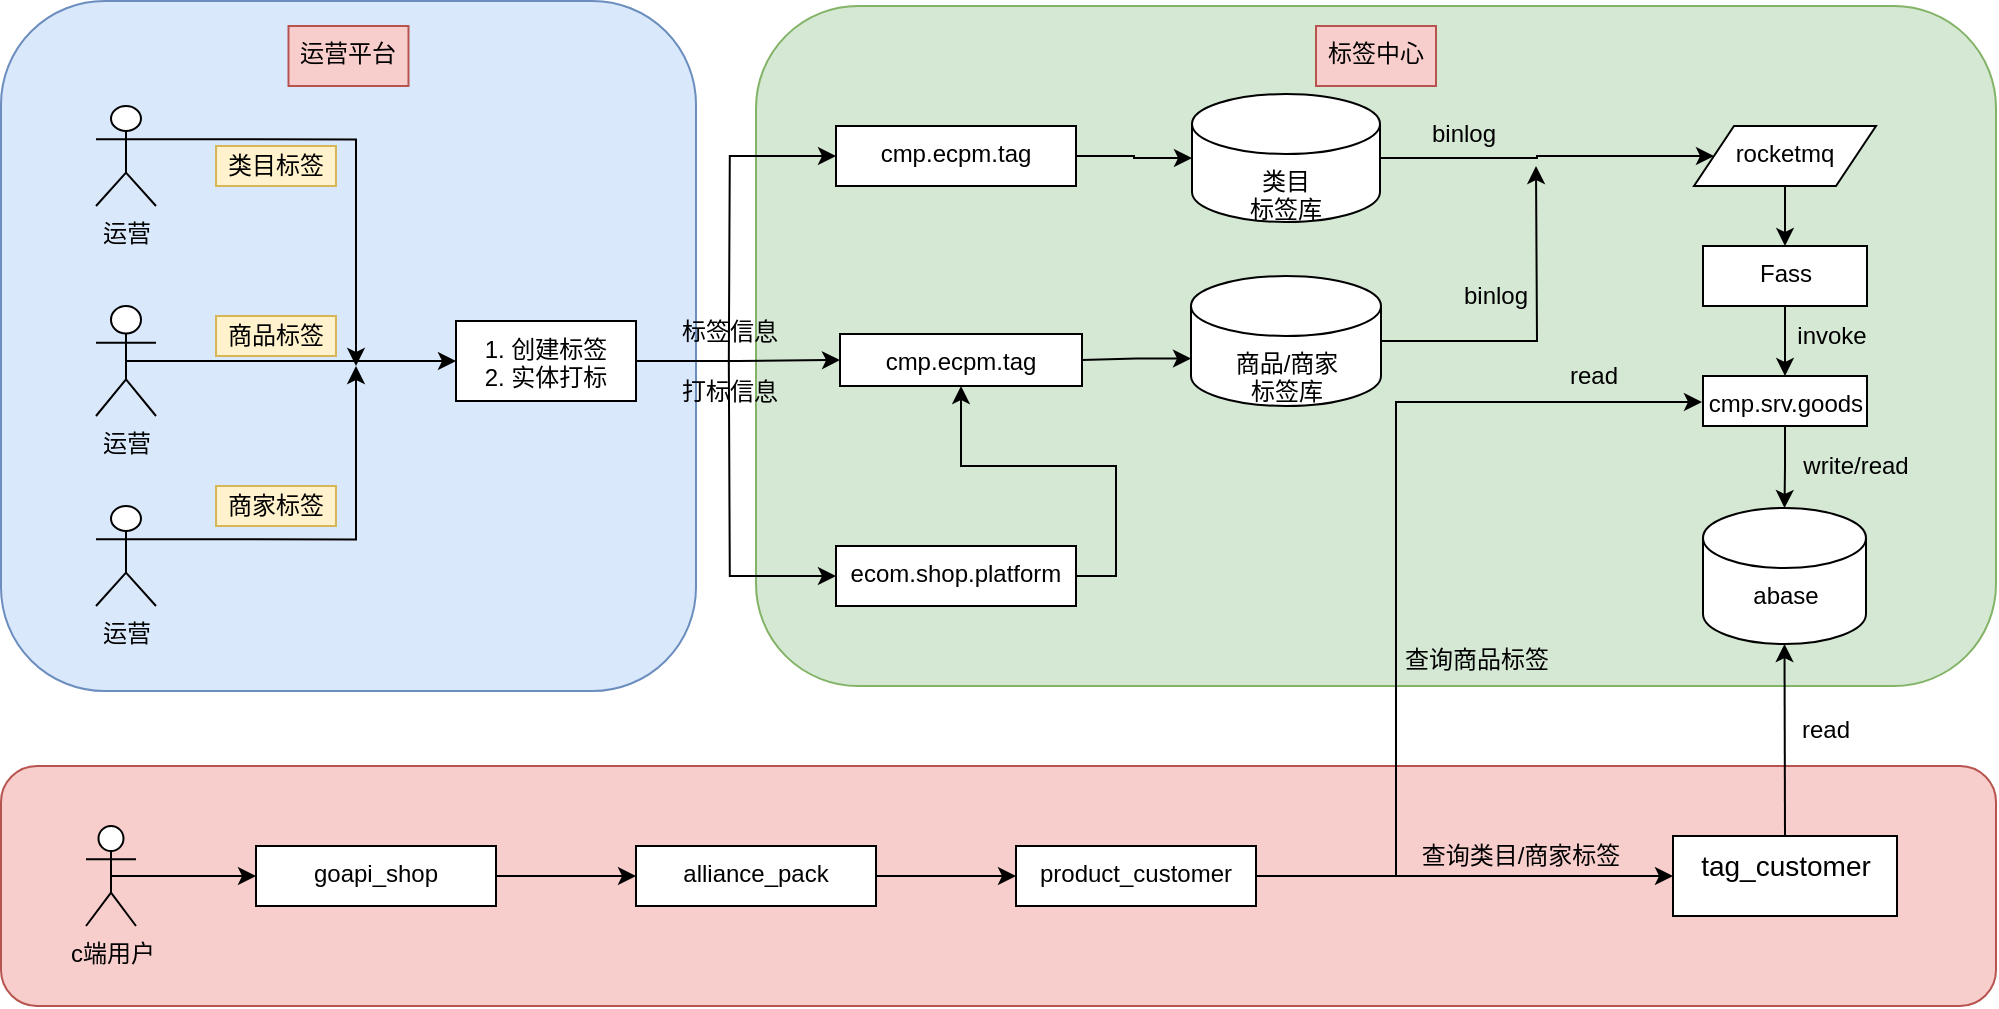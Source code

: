 <mxfile version="14.7.2" type="github">
  <diagram id="BB7XbYbS8ygQ2GhtSa3Q" name="Page-1">
    <mxGraphModel dx="1113" dy="722" grid="0" gridSize="10" guides="1" tooltips="1" connect="1" arrows="1" fold="1" page="0" pageScale="1" pageWidth="2336" pageHeight="1654" math="0" shadow="0">
      <root>
        <mxCell id="0" />
        <mxCell id="1" parent="0" />
        <mxCell id="x5FEee_XjgUS8_5zKWIf-84" value="" style="rounded=1;whiteSpace=wrap;html=1;verticalAlign=top;fillColor=#f8cecc;strokeColor=#b85450;" vertex="1" parent="1">
          <mxGeometry x="212.5" y="450" width="997.5" height="120" as="geometry" />
        </mxCell>
        <mxCell id="x5FEee_XjgUS8_5zKWIf-66" value="" style="rounded=1;whiteSpace=wrap;html=1;verticalAlign=top;fillColor=#dae8fc;strokeColor=#6c8ebf;" vertex="1" parent="1">
          <mxGeometry x="212.5" y="67.5" width="347.5" height="345" as="geometry" />
        </mxCell>
        <mxCell id="x5FEee_XjgUS8_5zKWIf-57" value="" style="rounded=1;whiteSpace=wrap;html=1;verticalAlign=top;fillColor=#d5e8d4;strokeColor=#82b366;" vertex="1" parent="1">
          <mxGeometry x="590" y="70" width="620" height="340" as="geometry" />
        </mxCell>
        <mxCell id="x5FEee_XjgUS8_5zKWIf-21" style="edgeStyle=orthogonalEdgeStyle;rounded=0;orthogonalLoop=1;jettySize=auto;html=1;exitX=1;exitY=0.333;exitDx=0;exitDy=0;exitPerimeter=0;" edge="1" parent="1" source="x5FEee_XjgUS8_5zKWIf-10">
          <mxGeometry relative="1" as="geometry">
            <mxPoint x="390" y="250" as="targetPoint" />
            <Array as="points">
              <mxPoint x="390" y="137" />
              <mxPoint x="390" y="250" />
            </Array>
          </mxGeometry>
        </mxCell>
        <mxCell id="x5FEee_XjgUS8_5zKWIf-10" value="运营" style="shape=umlActor;verticalLabelPosition=bottom;verticalAlign=top;html=1;outlineConnect=0;" vertex="1" parent="1">
          <mxGeometry x="260" y="120" width="30" height="50" as="geometry" />
        </mxCell>
        <mxCell id="x5FEee_XjgUS8_5zKWIf-20" style="edgeStyle=orthogonalEdgeStyle;rounded=0;orthogonalLoop=1;jettySize=auto;html=1;exitX=0.5;exitY=0.5;exitDx=0;exitDy=0;exitPerimeter=0;entryX=0;entryY=0.5;entryDx=0;entryDy=0;" edge="1" parent="1" source="x5FEee_XjgUS8_5zKWIf-15" target="x5FEee_XjgUS8_5zKWIf-18">
          <mxGeometry relative="1" as="geometry">
            <Array as="points">
              <mxPoint x="390" y="248" />
              <mxPoint x="390" y="248" />
            </Array>
          </mxGeometry>
        </mxCell>
        <mxCell id="x5FEee_XjgUS8_5zKWIf-15" value="运营" style="shape=umlActor;verticalLabelPosition=bottom;verticalAlign=top;html=1;outlineConnect=0;" vertex="1" parent="1">
          <mxGeometry x="260" y="220" width="30" height="55" as="geometry" />
        </mxCell>
        <mxCell id="x5FEee_XjgUS8_5zKWIf-22" style="edgeStyle=orthogonalEdgeStyle;rounded=0;orthogonalLoop=1;jettySize=auto;html=1;exitX=1;exitY=0.333;exitDx=0;exitDy=0;exitPerimeter=0;" edge="1" parent="1" source="x5FEee_XjgUS8_5zKWIf-16">
          <mxGeometry relative="1" as="geometry">
            <mxPoint x="390" y="250" as="targetPoint" />
            <Array as="points">
              <mxPoint x="390" y="337" />
              <mxPoint x="390" y="250" />
            </Array>
          </mxGeometry>
        </mxCell>
        <mxCell id="x5FEee_XjgUS8_5zKWIf-16" value="运营" style="shape=umlActor;verticalLabelPosition=bottom;verticalAlign=top;html=1;outlineConnect=0;" vertex="1" parent="1">
          <mxGeometry x="260" y="320" width="30" height="50" as="geometry" />
        </mxCell>
        <mxCell id="x5FEee_XjgUS8_5zKWIf-92" style="edgeStyle=orthogonalEdgeStyle;rounded=0;orthogonalLoop=1;jettySize=auto;html=1;exitX=1;exitY=0.5;exitDx=0;exitDy=0;entryX=0;entryY=0.5;entryDx=0;entryDy=0;startArrow=none;startFill=0;endArrow=classic;endFill=1;" edge="1" parent="1" source="x5FEee_XjgUS8_5zKWIf-18" target="x5FEee_XjgUS8_5zKWIf-32">
          <mxGeometry relative="1" as="geometry" />
        </mxCell>
        <mxCell id="x5FEee_XjgUS8_5zKWIf-18" value="1. 创建标签&lt;br&gt;2. 实体打标" style="rounded=0;whiteSpace=wrap;html=1;verticalAlign=top;" vertex="1" parent="1">
          <mxGeometry x="440" y="227.5" width="90" height="40" as="geometry" />
        </mxCell>
        <mxCell id="x5FEee_XjgUS8_5zKWIf-23" value="类目标签" style="text;html=1;strokeColor=#d6b656;fillColor=#fff2cc;align=center;verticalAlign=middle;whiteSpace=wrap;rounded=0;" vertex="1" parent="1">
          <mxGeometry x="320" y="140" width="60" height="20" as="geometry" />
        </mxCell>
        <mxCell id="x5FEee_XjgUS8_5zKWIf-24" value="商品标签" style="text;html=1;strokeColor=#d6b656;fillColor=#fff2cc;align=center;verticalAlign=middle;whiteSpace=wrap;rounded=0;" vertex="1" parent="1">
          <mxGeometry x="320" y="225" width="60" height="20" as="geometry" />
        </mxCell>
        <mxCell id="x5FEee_XjgUS8_5zKWIf-26" value="商家标签" style="text;html=1;strokeColor=#d6b656;fillColor=#fff2cc;align=center;verticalAlign=middle;whiteSpace=wrap;rounded=0;" vertex="1" parent="1">
          <mxGeometry x="320" y="310" width="60" height="20" as="geometry" />
        </mxCell>
        <mxCell id="x5FEee_XjgUS8_5zKWIf-29" value="运营平台" style="rounded=0;whiteSpace=wrap;html=1;verticalAlign=top;fillColor=#f8cecc;strokeColor=#b85450;" vertex="1" parent="1">
          <mxGeometry x="356.25" y="80" width="60" height="30" as="geometry" />
        </mxCell>
        <mxCell id="x5FEee_XjgUS8_5zKWIf-36" style="edgeStyle=orthogonalEdgeStyle;rounded=0;orthogonalLoop=1;jettySize=auto;html=1;exitX=1;exitY=0.5;exitDx=0;exitDy=0;entryX=0;entryY=0.5;entryDx=0;entryDy=0;entryPerimeter=0;" edge="1" parent="1" source="x5FEee_XjgUS8_5zKWIf-31" target="x5FEee_XjgUS8_5zKWIf-34">
          <mxGeometry relative="1" as="geometry" />
        </mxCell>
        <mxCell id="x5FEee_XjgUS8_5zKWIf-95" style="edgeStyle=orthogonalEdgeStyle;rounded=0;orthogonalLoop=1;jettySize=auto;html=1;exitX=0;exitY=0.5;exitDx=0;exitDy=0;startArrow=classic;startFill=1;endArrow=none;endFill=0;" edge="1" parent="1" source="x5FEee_XjgUS8_5zKWIf-31">
          <mxGeometry relative="1" as="geometry">
            <mxPoint x="576.412" y="248.235" as="targetPoint" />
          </mxGeometry>
        </mxCell>
        <mxCell id="x5FEee_XjgUS8_5zKWIf-31" value="cmp.ecpm.tag" style="rounded=0;whiteSpace=wrap;html=1;verticalAlign=top;" vertex="1" parent="1">
          <mxGeometry x="630" y="130" width="120" height="30" as="geometry" />
        </mxCell>
        <mxCell id="x5FEee_XjgUS8_5zKWIf-32" value="cmp.ecpm.tag" style="rounded=0;whiteSpace=wrap;html=1;verticalAlign=top;" vertex="1" parent="1">
          <mxGeometry x="632" y="234" width="121" height="26" as="geometry" />
        </mxCell>
        <mxCell id="x5FEee_XjgUS8_5zKWIf-38" style="edgeStyle=orthogonalEdgeStyle;rounded=0;orthogonalLoop=1;jettySize=auto;html=1;exitX=1;exitY=0.5;exitDx=0;exitDy=0;entryX=0.5;entryY=1;entryDx=0;entryDy=0;" edge="1" parent="1" source="x5FEee_XjgUS8_5zKWIf-33" target="x5FEee_XjgUS8_5zKWIf-32">
          <mxGeometry relative="1" as="geometry" />
        </mxCell>
        <mxCell id="x5FEee_XjgUS8_5zKWIf-96" style="edgeStyle=orthogonalEdgeStyle;rounded=0;orthogonalLoop=1;jettySize=auto;html=1;exitX=0;exitY=0.5;exitDx=0;exitDy=0;startArrow=classic;startFill=1;endArrow=none;endFill=0;" edge="1" parent="1" source="x5FEee_XjgUS8_5zKWIf-33">
          <mxGeometry relative="1" as="geometry">
            <mxPoint x="576.412" y="247.059" as="targetPoint" />
          </mxGeometry>
        </mxCell>
        <mxCell id="x5FEee_XjgUS8_5zKWIf-33" value="ecom.shop.platform" style="rounded=0;whiteSpace=wrap;html=1;verticalAlign=top;" vertex="1" parent="1">
          <mxGeometry x="630" y="340" width="120" height="30" as="geometry" />
        </mxCell>
        <mxCell id="x5FEee_XjgUS8_5zKWIf-43" style="edgeStyle=orthogonalEdgeStyle;rounded=0;orthogonalLoop=1;jettySize=auto;html=1;exitX=1;exitY=0.5;exitDx=0;exitDy=0;exitPerimeter=0;" edge="1" parent="1" source="x5FEee_XjgUS8_5zKWIf-34" target="x5FEee_XjgUS8_5zKWIf-39">
          <mxGeometry relative="1" as="geometry" />
        </mxCell>
        <mxCell id="x5FEee_XjgUS8_5zKWIf-34" value="类目&lt;br&gt;标签库" style="shape=cylinder3;whiteSpace=wrap;html=1;boundedLbl=1;backgroundOutline=1;size=15;verticalAlign=top;" vertex="1" parent="1">
          <mxGeometry x="808" y="114" width="94" height="64" as="geometry" />
        </mxCell>
        <mxCell id="x5FEee_XjgUS8_5zKWIf-48" style="edgeStyle=orthogonalEdgeStyle;rounded=0;orthogonalLoop=1;jettySize=auto;html=1;exitX=1;exitY=0.5;exitDx=0;exitDy=0;exitPerimeter=0;endArrow=classic;endFill=1;" edge="1" parent="1" source="x5FEee_XjgUS8_5zKWIf-35">
          <mxGeometry relative="1" as="geometry">
            <mxPoint x="980" y="150" as="targetPoint" />
          </mxGeometry>
        </mxCell>
        <mxCell id="x5FEee_XjgUS8_5zKWIf-114" style="edgeStyle=orthogonalEdgeStyle;rounded=0;orthogonalLoop=1;jettySize=auto;html=1;exitX=0;exitY=0;exitDx=0;exitDy=41.25;exitPerimeter=0;entryX=1;entryY=0.5;entryDx=0;entryDy=0;startArrow=classic;startFill=1;endArrow=none;endFill=0;" edge="1" parent="1" source="x5FEee_XjgUS8_5zKWIf-35" target="x5FEee_XjgUS8_5zKWIf-32">
          <mxGeometry relative="1" as="geometry" />
        </mxCell>
        <mxCell id="x5FEee_XjgUS8_5zKWIf-35" value="商品/商家&lt;br&gt;标签库" style="shape=cylinder3;whiteSpace=wrap;html=1;boundedLbl=1;backgroundOutline=1;size=15;verticalAlign=top;" vertex="1" parent="1">
          <mxGeometry x="807.5" y="205" width="95" height="65" as="geometry" />
        </mxCell>
        <mxCell id="x5FEee_XjgUS8_5zKWIf-52" style="edgeStyle=orthogonalEdgeStyle;rounded=0;orthogonalLoop=1;jettySize=auto;html=1;exitX=0.5;exitY=1;exitDx=0;exitDy=0;entryX=0.5;entryY=0;entryDx=0;entryDy=0;endArrow=classic;endFill=1;" edge="1" parent="1" source="x5FEee_XjgUS8_5zKWIf-39" target="x5FEee_XjgUS8_5zKWIf-40">
          <mxGeometry relative="1" as="geometry" />
        </mxCell>
        <mxCell id="x5FEee_XjgUS8_5zKWIf-39" value="rocketmq" style="shape=parallelogram;perimeter=parallelogramPerimeter;whiteSpace=wrap;html=1;fixedSize=1;verticalAlign=top;" vertex="1" parent="1">
          <mxGeometry x="1059" y="130" width="91" height="30" as="geometry" />
        </mxCell>
        <mxCell id="x5FEee_XjgUS8_5zKWIf-53" style="edgeStyle=orthogonalEdgeStyle;rounded=0;orthogonalLoop=1;jettySize=auto;html=1;exitX=0.5;exitY=1;exitDx=0;exitDy=0;entryX=0.5;entryY=0;entryDx=0;entryDy=0;endArrow=classic;endFill=1;" edge="1" parent="1" source="x5FEee_XjgUS8_5zKWIf-40" target="x5FEee_XjgUS8_5zKWIf-41">
          <mxGeometry relative="1" as="geometry" />
        </mxCell>
        <mxCell id="x5FEee_XjgUS8_5zKWIf-40" value="Fass" style="rounded=0;whiteSpace=wrap;html=1;verticalAlign=top;" vertex="1" parent="1">
          <mxGeometry x="1063.5" y="190" width="82" height="30" as="geometry" />
        </mxCell>
        <mxCell id="x5FEee_XjgUS8_5zKWIf-55" style="edgeStyle=orthogonalEdgeStyle;rounded=0;orthogonalLoop=1;jettySize=auto;html=1;exitX=0.5;exitY=1;exitDx=0;exitDy=0;entryX=0.5;entryY=0;entryDx=0;entryDy=0;entryPerimeter=0;endArrow=classic;endFill=1;" edge="1" parent="1" source="x5FEee_XjgUS8_5zKWIf-41" target="x5FEee_XjgUS8_5zKWIf-42">
          <mxGeometry relative="1" as="geometry" />
        </mxCell>
        <mxCell id="x5FEee_XjgUS8_5zKWIf-105" style="edgeStyle=orthogonalEdgeStyle;rounded=0;orthogonalLoop=1;jettySize=auto;html=1;startArrow=classic;startFill=1;endArrow=none;endFill=0;entryX=1;entryY=0.5;entryDx=0;entryDy=0;" edge="1" parent="1" target="x5FEee_XjgUS8_5zKWIf-75">
          <mxGeometry relative="1" as="geometry">
            <mxPoint x="1063" y="268" as="sourcePoint" />
            <mxPoint x="961" y="323" as="targetPoint" />
            <Array as="points">
              <mxPoint x="910" y="268" />
              <mxPoint x="910" y="505" />
            </Array>
          </mxGeometry>
        </mxCell>
        <mxCell id="x5FEee_XjgUS8_5zKWIf-41" value="cmp.srv.goods" style="rounded=0;whiteSpace=wrap;html=1;verticalAlign=top;" vertex="1" parent="1">
          <mxGeometry x="1063.5" y="255" width="82" height="25" as="geometry" />
        </mxCell>
        <mxCell id="x5FEee_XjgUS8_5zKWIf-42" value="abase" style="shape=cylinder3;whiteSpace=wrap;html=1;boundedLbl=1;backgroundOutline=1;size=15;verticalAlign=top;" vertex="1" parent="1">
          <mxGeometry x="1063.5" y="321" width="81.5" height="68" as="geometry" />
        </mxCell>
        <mxCell id="x5FEee_XjgUS8_5zKWIf-49" value="binlog" style="text;html=1;strokeColor=none;fillColor=none;align=center;verticalAlign=middle;whiteSpace=wrap;rounded=0;" vertex="1" parent="1">
          <mxGeometry x="924" y="124" width="40" height="20" as="geometry" />
        </mxCell>
        <mxCell id="x5FEee_XjgUS8_5zKWIf-50" value="binlog" style="text;html=1;strokeColor=none;fillColor=none;align=center;verticalAlign=middle;whiteSpace=wrap;rounded=0;" vertex="1" parent="1">
          <mxGeometry x="940" y="205" width="40" height="20" as="geometry" />
        </mxCell>
        <mxCell id="x5FEee_XjgUS8_5zKWIf-54" value="invoke" style="text;html=1;align=center;verticalAlign=middle;whiteSpace=wrap;rounded=0;" vertex="1" parent="1">
          <mxGeometry x="1108" y="225" width="40" height="20" as="geometry" />
        </mxCell>
        <mxCell id="x5FEee_XjgUS8_5zKWIf-56" value="write/read" style="text;html=1;strokeColor=none;fillColor=none;align=center;verticalAlign=middle;whiteSpace=wrap;rounded=0;" vertex="1" parent="1">
          <mxGeometry x="1120" y="290" width="40" height="20" as="geometry" />
        </mxCell>
        <mxCell id="x5FEee_XjgUS8_5zKWIf-61" value="标签中心" style="rounded=0;whiteSpace=wrap;html=1;verticalAlign=top;fillColor=#f8cecc;strokeColor=#b85450;" vertex="1" parent="1">
          <mxGeometry x="870" y="80" width="60" height="30" as="geometry" />
        </mxCell>
        <mxCell id="x5FEee_XjgUS8_5zKWIf-80" style="edgeStyle=orthogonalEdgeStyle;rounded=0;orthogonalLoop=1;jettySize=auto;html=1;exitX=0.5;exitY=0.5;exitDx=0;exitDy=0;exitPerimeter=0;entryX=0;entryY=0.5;entryDx=0;entryDy=0;endArrow=classic;endFill=1;" edge="1" parent="1" source="x5FEee_XjgUS8_5zKWIf-71" target="x5FEee_XjgUS8_5zKWIf-73">
          <mxGeometry relative="1" as="geometry" />
        </mxCell>
        <mxCell id="x5FEee_XjgUS8_5zKWIf-71" value="c端用户" style="shape=umlActor;verticalLabelPosition=bottom;verticalAlign=top;html=1;outlineConnect=0;" vertex="1" parent="1">
          <mxGeometry x="255" y="480" width="25" height="50" as="geometry" />
        </mxCell>
        <mxCell id="x5FEee_XjgUS8_5zKWIf-81" style="edgeStyle=orthogonalEdgeStyle;rounded=0;orthogonalLoop=1;jettySize=auto;html=1;exitX=1;exitY=0.5;exitDx=0;exitDy=0;entryX=0;entryY=0.5;entryDx=0;entryDy=0;endArrow=classic;endFill=1;" edge="1" parent="1" source="x5FEee_XjgUS8_5zKWIf-73" target="x5FEee_XjgUS8_5zKWIf-74">
          <mxGeometry relative="1" as="geometry" />
        </mxCell>
        <mxCell id="x5FEee_XjgUS8_5zKWIf-73" value="goapi_shop" style="rounded=0;whiteSpace=wrap;html=1;verticalAlign=top;" vertex="1" parent="1">
          <mxGeometry x="340" y="490" width="120" height="30" as="geometry" />
        </mxCell>
        <mxCell id="x5FEee_XjgUS8_5zKWIf-82" style="edgeStyle=orthogonalEdgeStyle;rounded=0;orthogonalLoop=1;jettySize=auto;html=1;exitX=1;exitY=0.5;exitDx=0;exitDy=0;entryX=0;entryY=0.5;entryDx=0;entryDy=0;endArrow=classic;endFill=1;" edge="1" parent="1" source="x5FEee_XjgUS8_5zKWIf-74" target="x5FEee_XjgUS8_5zKWIf-75">
          <mxGeometry relative="1" as="geometry" />
        </mxCell>
        <mxCell id="x5FEee_XjgUS8_5zKWIf-74" value="alliance_pack" style="rounded=0;whiteSpace=wrap;html=1;verticalAlign=top;" vertex="1" parent="1">
          <mxGeometry x="530" y="490" width="120" height="30" as="geometry" />
        </mxCell>
        <mxCell id="x5FEee_XjgUS8_5zKWIf-83" style="edgeStyle=orthogonalEdgeStyle;rounded=0;orthogonalLoop=1;jettySize=auto;html=1;exitX=1;exitY=0.5;exitDx=0;exitDy=0;endArrow=classic;endFill=1;" edge="1" parent="1" source="x5FEee_XjgUS8_5zKWIf-75" target="x5FEee_XjgUS8_5zKWIf-76">
          <mxGeometry relative="1" as="geometry" />
        </mxCell>
        <mxCell id="x5FEee_XjgUS8_5zKWIf-75" value="product_customer" style="rounded=0;whiteSpace=wrap;html=1;verticalAlign=top;" vertex="1" parent="1">
          <mxGeometry x="720" y="490" width="120" height="30" as="geometry" />
        </mxCell>
        <mxCell id="x5FEee_XjgUS8_5zKWIf-76" value="&lt;font style=&quot;font-size: 14px&quot;&gt;tag_customer&lt;/font&gt;" style="rounded=0;whiteSpace=wrap;html=1;verticalAlign=top;align=center;" vertex="1" parent="1">
          <mxGeometry x="1048.5" y="485" width="112" height="40" as="geometry" />
        </mxCell>
        <mxCell id="x5FEee_XjgUS8_5zKWIf-97" value="标签信息" style="text;html=1;strokeColor=none;fillColor=none;align=center;verticalAlign=middle;whiteSpace=wrap;rounded=0;" vertex="1" parent="1">
          <mxGeometry x="549" y="223" width="56" height="20" as="geometry" />
        </mxCell>
        <mxCell id="x5FEee_XjgUS8_5zKWIf-98" value="打标信息" style="text;html=1;strokeColor=none;fillColor=none;align=center;verticalAlign=middle;whiteSpace=wrap;rounded=0;" vertex="1" parent="1">
          <mxGeometry x="549" y="253" width="56" height="20" as="geometry" />
        </mxCell>
        <mxCell id="x5FEee_XjgUS8_5zKWIf-110" value="查询商品标签" style="text;html=1;strokeColor=none;fillColor=none;align=center;verticalAlign=middle;whiteSpace=wrap;rounded=0;" vertex="1" parent="1">
          <mxGeometry x="894" y="387" width="113" height="20" as="geometry" />
        </mxCell>
        <mxCell id="x5FEee_XjgUS8_5zKWIf-112" value="查询类目/商家标签" style="text;html=1;strokeColor=none;fillColor=none;align=center;verticalAlign=middle;whiteSpace=wrap;rounded=0;" vertex="1" parent="1">
          <mxGeometry x="916" y="485" width="113" height="20" as="geometry" />
        </mxCell>
        <mxCell id="x5FEee_XjgUS8_5zKWIf-115" value="read" style="text;html=1;strokeColor=none;fillColor=none;align=center;verticalAlign=middle;whiteSpace=wrap;rounded=0;" vertex="1" parent="1">
          <mxGeometry x="989" y="245" width="40" height="20" as="geometry" />
        </mxCell>
        <mxCell id="x5FEee_XjgUS8_5zKWIf-124" value="" style="endArrow=classic;html=1;exitX=0.5;exitY=0;exitDx=0;exitDy=0;entryX=0.5;entryY=1;entryDx=0;entryDy=0;entryPerimeter=0;" edge="1" parent="1" source="x5FEee_XjgUS8_5zKWIf-76" target="x5FEee_XjgUS8_5zKWIf-42">
          <mxGeometry width="50" height="50" relative="1" as="geometry">
            <mxPoint x="680" y="347" as="sourcePoint" />
            <mxPoint x="730" y="297" as="targetPoint" />
          </mxGeometry>
        </mxCell>
        <mxCell id="x5FEee_XjgUS8_5zKWIf-125" value="read" style="text;html=1;strokeColor=none;fillColor=none;align=center;verticalAlign=middle;whiteSpace=wrap;rounded=0;" vertex="1" parent="1">
          <mxGeometry x="1105" y="422" width="40" height="20" as="geometry" />
        </mxCell>
      </root>
    </mxGraphModel>
  </diagram>
</mxfile>
